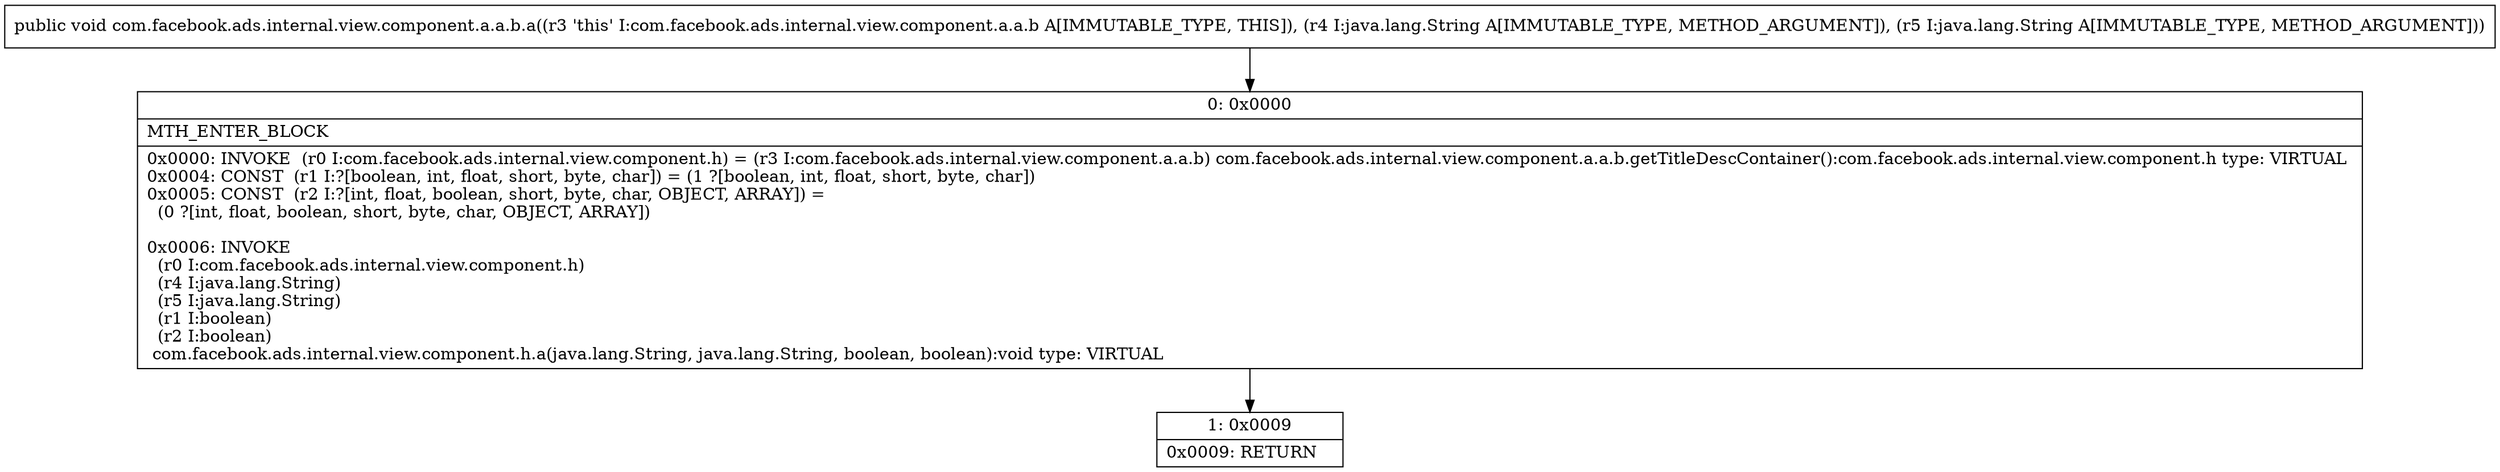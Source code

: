 digraph "CFG forcom.facebook.ads.internal.view.component.a.a.b.a(Ljava\/lang\/String;Ljava\/lang\/String;)V" {
Node_0 [shape=record,label="{0\:\ 0x0000|MTH_ENTER_BLOCK\l|0x0000: INVOKE  (r0 I:com.facebook.ads.internal.view.component.h) = (r3 I:com.facebook.ads.internal.view.component.a.a.b) com.facebook.ads.internal.view.component.a.a.b.getTitleDescContainer():com.facebook.ads.internal.view.component.h type: VIRTUAL \l0x0004: CONST  (r1 I:?[boolean, int, float, short, byte, char]) = (1 ?[boolean, int, float, short, byte, char]) \l0x0005: CONST  (r2 I:?[int, float, boolean, short, byte, char, OBJECT, ARRAY]) = \l  (0 ?[int, float, boolean, short, byte, char, OBJECT, ARRAY])\l \l0x0006: INVOKE  \l  (r0 I:com.facebook.ads.internal.view.component.h)\l  (r4 I:java.lang.String)\l  (r5 I:java.lang.String)\l  (r1 I:boolean)\l  (r2 I:boolean)\l com.facebook.ads.internal.view.component.h.a(java.lang.String, java.lang.String, boolean, boolean):void type: VIRTUAL \l}"];
Node_1 [shape=record,label="{1\:\ 0x0009|0x0009: RETURN   \l}"];
MethodNode[shape=record,label="{public void com.facebook.ads.internal.view.component.a.a.b.a((r3 'this' I:com.facebook.ads.internal.view.component.a.a.b A[IMMUTABLE_TYPE, THIS]), (r4 I:java.lang.String A[IMMUTABLE_TYPE, METHOD_ARGUMENT]), (r5 I:java.lang.String A[IMMUTABLE_TYPE, METHOD_ARGUMENT])) }"];
MethodNode -> Node_0;
Node_0 -> Node_1;
}

